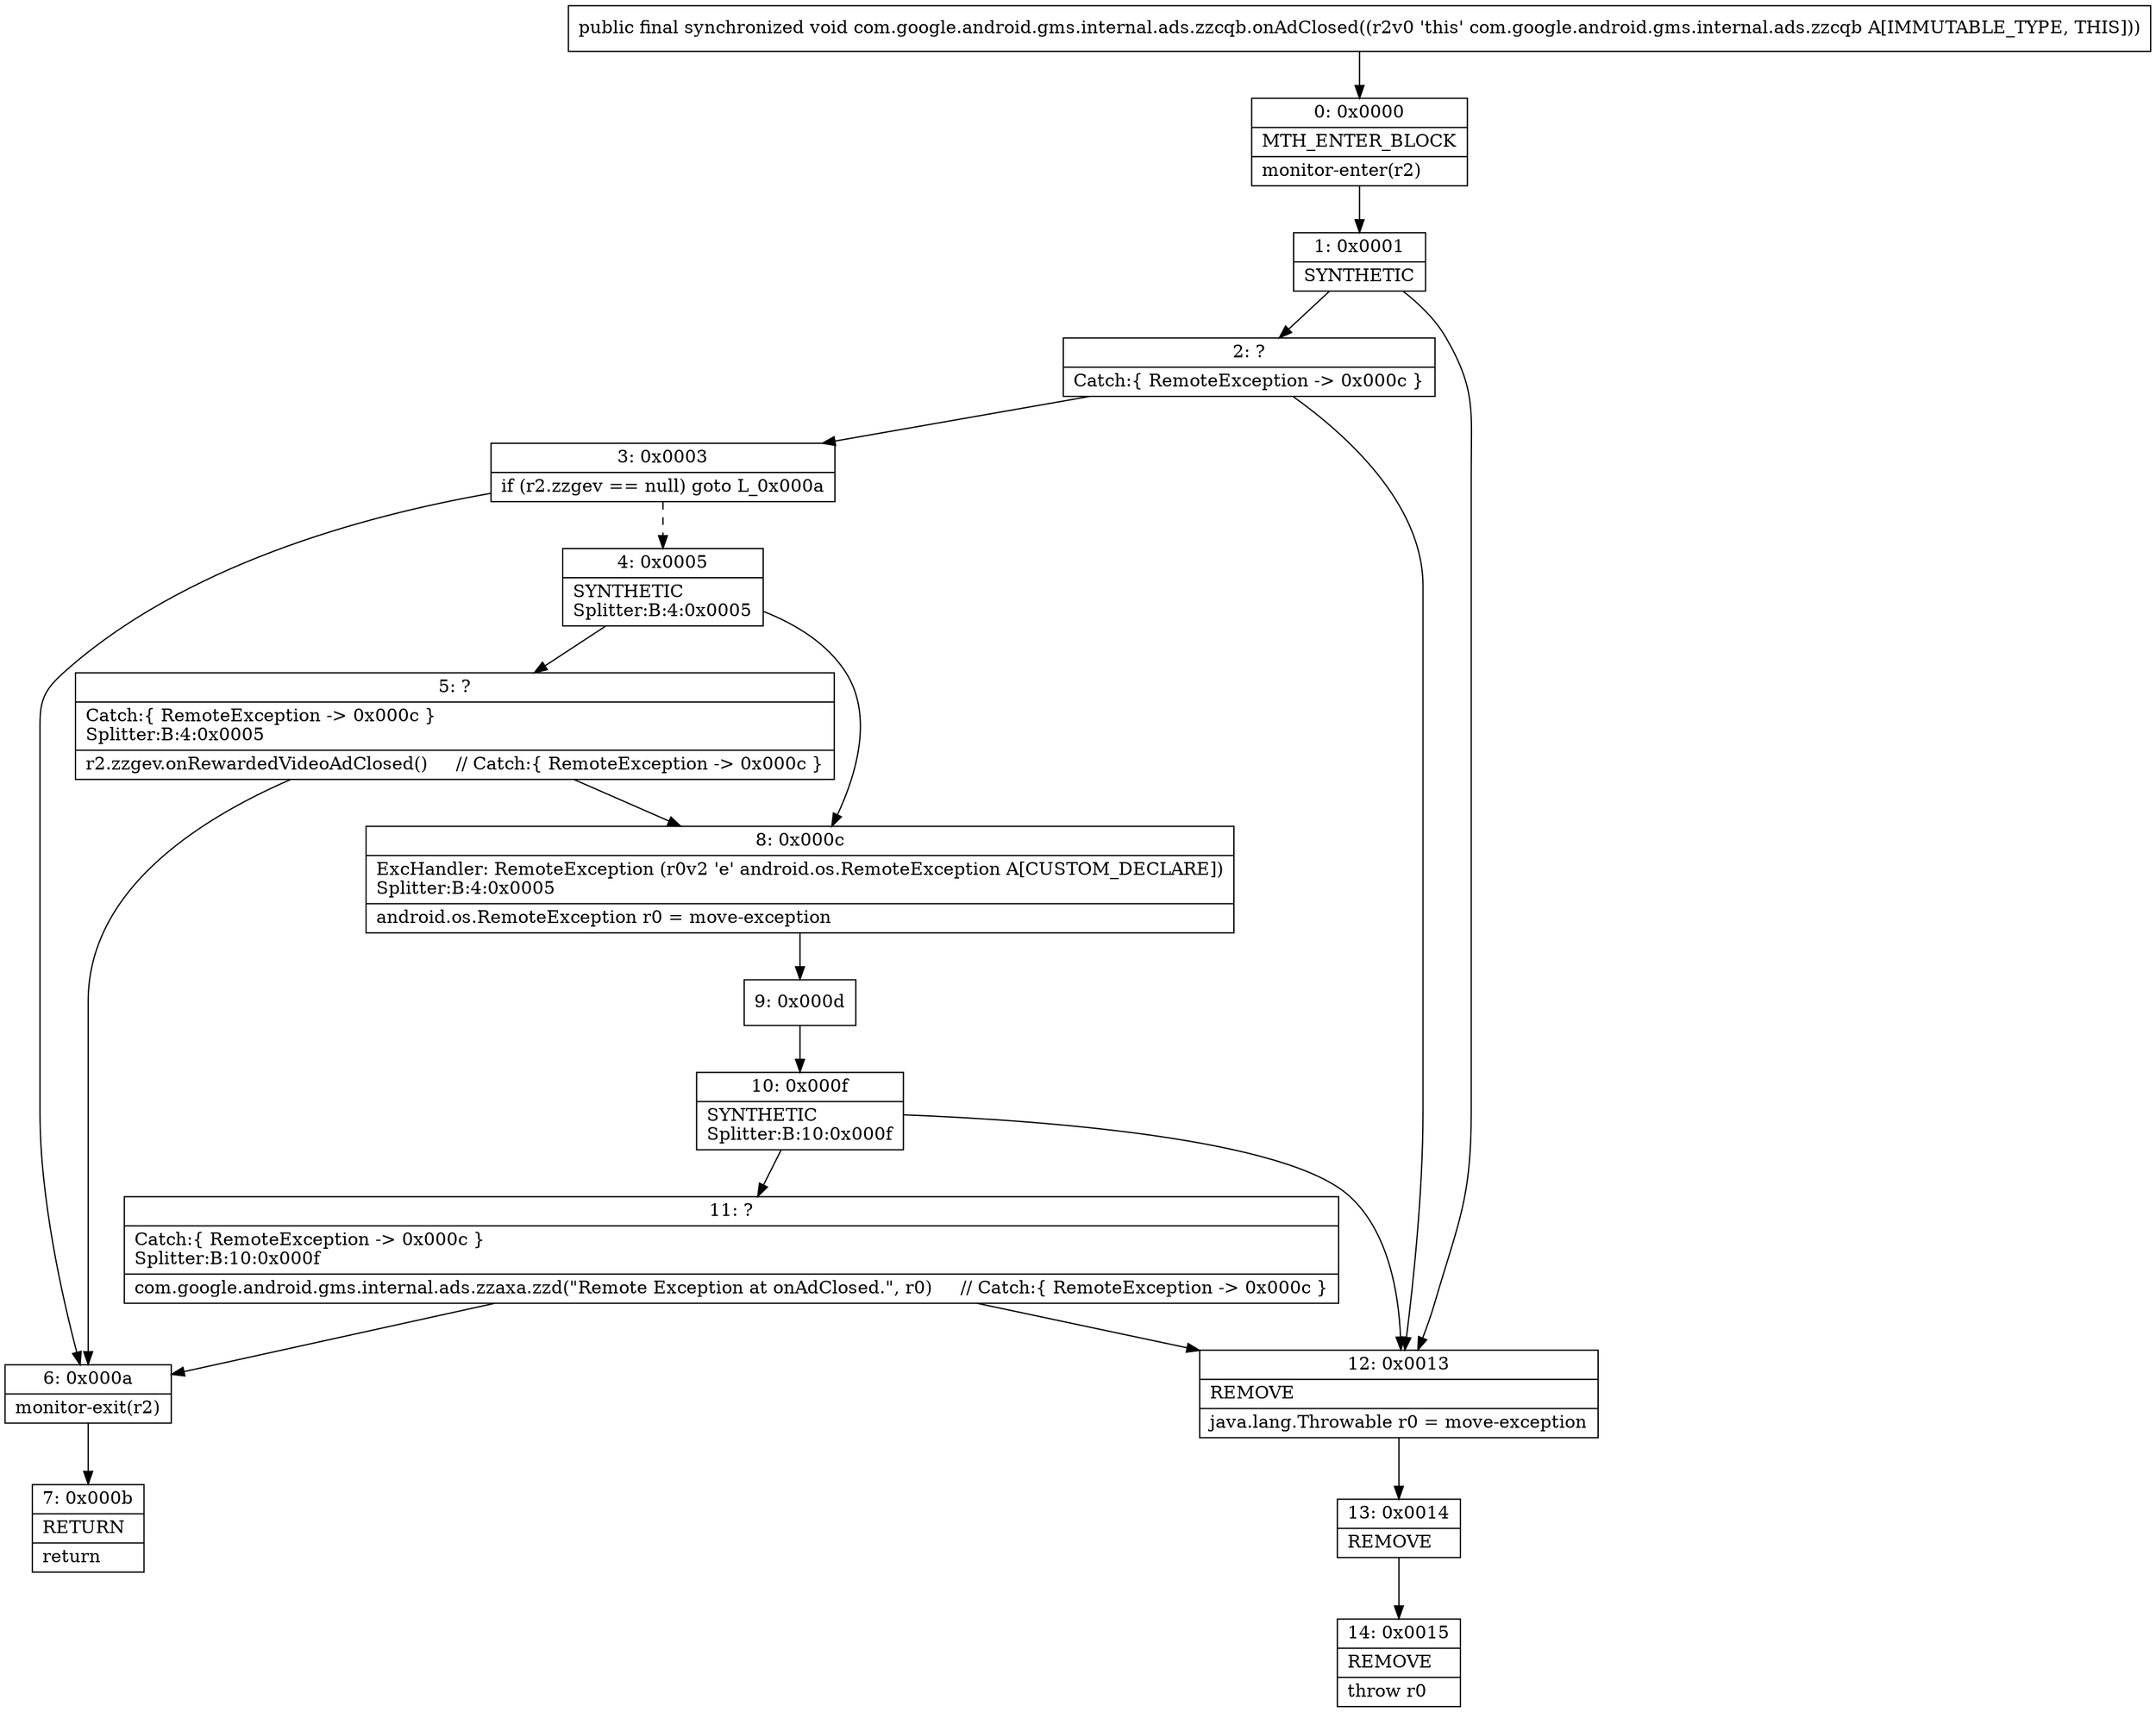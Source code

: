 digraph "CFG forcom.google.android.gms.internal.ads.zzcqb.onAdClosed()V" {
Node_0 [shape=record,label="{0\:\ 0x0000|MTH_ENTER_BLOCK\l|monitor\-enter(r2)\l}"];
Node_1 [shape=record,label="{1\:\ 0x0001|SYNTHETIC\l}"];
Node_2 [shape=record,label="{2\:\ ?|Catch:\{ RemoteException \-\> 0x000c \}\l}"];
Node_3 [shape=record,label="{3\:\ 0x0003|if (r2.zzgev == null) goto L_0x000a\l}"];
Node_4 [shape=record,label="{4\:\ 0x0005|SYNTHETIC\lSplitter:B:4:0x0005\l}"];
Node_5 [shape=record,label="{5\:\ ?|Catch:\{ RemoteException \-\> 0x000c \}\lSplitter:B:4:0x0005\l|r2.zzgev.onRewardedVideoAdClosed()     \/\/ Catch:\{ RemoteException \-\> 0x000c \}\l}"];
Node_6 [shape=record,label="{6\:\ 0x000a|monitor\-exit(r2)\l}"];
Node_7 [shape=record,label="{7\:\ 0x000b|RETURN\l|return\l}"];
Node_8 [shape=record,label="{8\:\ 0x000c|ExcHandler: RemoteException (r0v2 'e' android.os.RemoteException A[CUSTOM_DECLARE])\lSplitter:B:4:0x0005\l|android.os.RemoteException r0 = move\-exception\l}"];
Node_9 [shape=record,label="{9\:\ 0x000d}"];
Node_10 [shape=record,label="{10\:\ 0x000f|SYNTHETIC\lSplitter:B:10:0x000f\l}"];
Node_11 [shape=record,label="{11\:\ ?|Catch:\{ RemoteException \-\> 0x000c \}\lSplitter:B:10:0x000f\l|com.google.android.gms.internal.ads.zzaxa.zzd(\"Remote Exception at onAdClosed.\", r0)     \/\/ Catch:\{ RemoteException \-\> 0x000c \}\l}"];
Node_12 [shape=record,label="{12\:\ 0x0013|REMOVE\l|java.lang.Throwable r0 = move\-exception\l}"];
Node_13 [shape=record,label="{13\:\ 0x0014|REMOVE\l}"];
Node_14 [shape=record,label="{14\:\ 0x0015|REMOVE\l|throw r0\l}"];
MethodNode[shape=record,label="{public final synchronized void com.google.android.gms.internal.ads.zzcqb.onAdClosed((r2v0 'this' com.google.android.gms.internal.ads.zzcqb A[IMMUTABLE_TYPE, THIS])) }"];
MethodNode -> Node_0;
Node_0 -> Node_1;
Node_1 -> Node_2;
Node_1 -> Node_12;
Node_2 -> Node_3;
Node_2 -> Node_12;
Node_3 -> Node_4[style=dashed];
Node_3 -> Node_6;
Node_4 -> Node_5;
Node_4 -> Node_8;
Node_5 -> Node_6;
Node_5 -> Node_8;
Node_6 -> Node_7;
Node_8 -> Node_9;
Node_9 -> Node_10;
Node_10 -> Node_11;
Node_10 -> Node_12;
Node_11 -> Node_12;
Node_11 -> Node_6;
Node_12 -> Node_13;
Node_13 -> Node_14;
}

